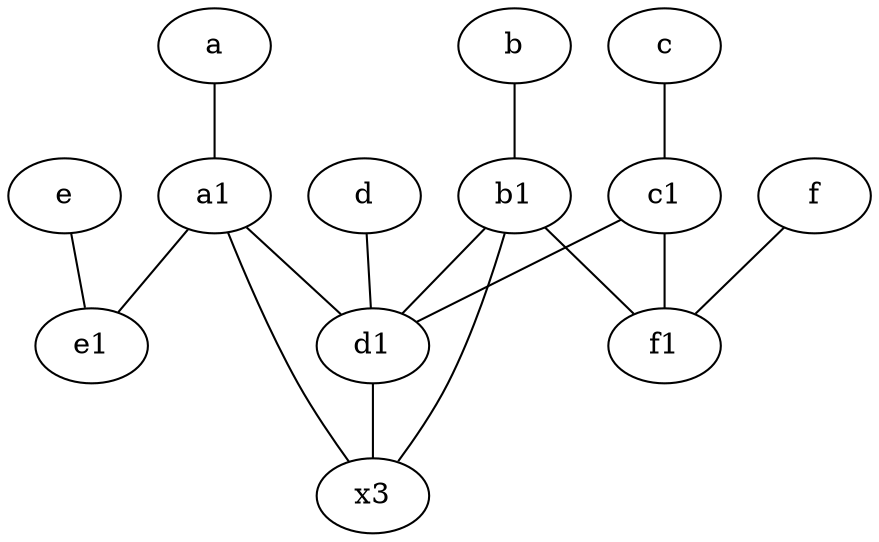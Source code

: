 graph {
	e [pos="7,9!"]
	a1 [pos="8,3!"]
	e1 [pos="7,7!"]
	x3
	b [pos="10,4!"]
	d [pos="2,5!"]
	c1 [pos="4.5,3!"]
	b1 [pos="9,4!"]
	f [pos="3,9!"]
	a [pos="8,2!"]
	f1 [pos="3,8!"]
	c [pos="4.5,2!"]
	d1 [pos="3,5!"]
	b1 -- x3
	b -- b1
	a1 -- x3
	d1 -- x3
	a1 -- e1
	e -- e1
	c -- c1
	b1 -- f1
	c1 -- d1
	a -- a1
	b1 -- d1
	d -- d1
	a1 -- d1
	f -- f1
	c1 -- f1
}

